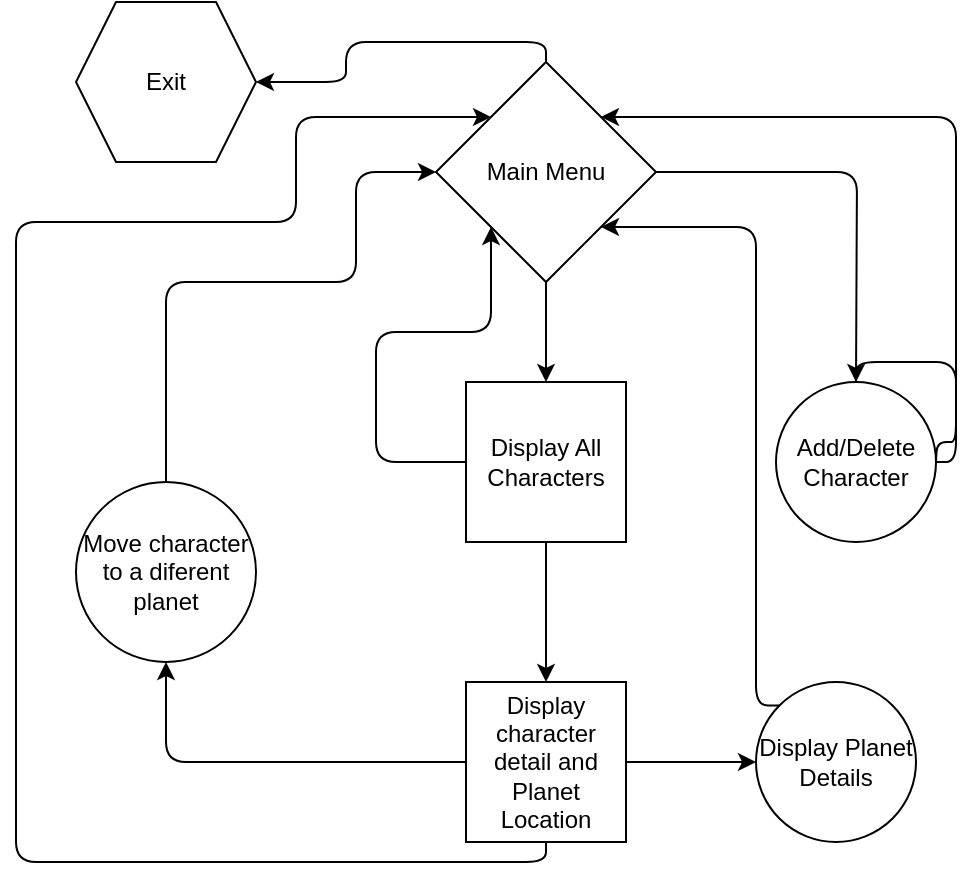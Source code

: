 <mxfile>
    <diagram id="CFVsGPnKbxbBmObIwpGU" name="Page-1">
        <mxGraphModel dx="574" dy="515" grid="1" gridSize="10" guides="1" tooltips="1" connect="1" arrows="1" fold="1" page="1" pageScale="1" pageWidth="850" pageHeight="1100" math="0" shadow="0">
            <root>
                <mxCell id="0"/>
                <mxCell id="1" parent="0"/>
                <mxCell id="3" style="edgeStyle=none;html=1;exitX=0.5;exitY=1;exitDx=0;exitDy=0;" parent="1" source="2" target="4" edge="1">
                    <mxGeometry relative="1" as="geometry">
                        <mxPoint x="345" y="240" as="targetPoint"/>
                    </mxGeometry>
                </mxCell>
                <mxCell id="5" style="edgeStyle=orthogonalEdgeStyle;html=1;exitX=1;exitY=0.5;exitDx=0;exitDy=0;entryX=0.5;entryY=0;entryDx=0;entryDy=0;" parent="1" source="2" edge="1">
                    <mxGeometry relative="1" as="geometry">
                        <mxPoint x="500" y="200" as="targetPoint"/>
                    </mxGeometry>
                </mxCell>
                <mxCell id="9" style="edgeStyle=orthogonalEdgeStyle;html=1;entryX=1;entryY=0.5;entryDx=0;entryDy=0;exitX=0.5;exitY=0;exitDx=0;exitDy=0;" parent="1" source="2" target="8" edge="1">
                    <mxGeometry relative="1" as="geometry"/>
                </mxCell>
                <mxCell id="2" value="Main Menu&lt;br&gt;" style="rhombus;whiteSpace=wrap;html=1;" parent="1" vertex="1">
                    <mxGeometry x="290" y="40" width="110" height="110" as="geometry"/>
                </mxCell>
                <mxCell id="11" style="edgeStyle=orthogonalEdgeStyle;html=1;exitX=0.5;exitY=1;exitDx=0;exitDy=0;" parent="1" source="4" target="12" edge="1">
                    <mxGeometry relative="1" as="geometry">
                        <mxPoint x="240" y="300" as="targetPoint"/>
                    </mxGeometry>
                </mxCell>
                <mxCell id="27" style="edgeStyle=orthogonalEdgeStyle;html=1;exitX=0;exitY=0.5;exitDx=0;exitDy=0;entryX=0;entryY=1;entryDx=0;entryDy=0;" edge="1" parent="1" source="4" target="2">
                    <mxGeometry relative="1" as="geometry">
                        <Array as="points">
                            <mxPoint x="260" y="240"/>
                            <mxPoint x="260" y="175"/>
                            <mxPoint x="318" y="175"/>
                        </Array>
                    </mxGeometry>
                </mxCell>
                <mxCell id="4" value="Display All Characters" style="whiteSpace=wrap;html=1;aspect=fixed;" parent="1" vertex="1">
                    <mxGeometry x="305" y="200" width="80" height="80" as="geometry"/>
                </mxCell>
                <mxCell id="7" style="edgeStyle=orthogonalEdgeStyle;html=1;exitX=1;exitY=0.5;exitDx=0;exitDy=0;entryX=1;entryY=0;entryDx=0;entryDy=0;startArrow=none;" parent="1" source="24" target="2" edge="1">
                    <mxGeometry relative="1" as="geometry">
                        <mxPoint x="540" y="240" as="sourcePoint"/>
                        <Array as="points">
                            <mxPoint x="550" y="240"/>
                            <mxPoint x="550" y="68"/>
                        </Array>
                    </mxGeometry>
                </mxCell>
                <mxCell id="8" value="Exit" style="shape=hexagon;perimeter=hexagonPerimeter2;whiteSpace=wrap;html=1;fixedSize=1;" parent="1" vertex="1">
                    <mxGeometry x="110" y="10" width="90" height="80" as="geometry"/>
                </mxCell>
                <mxCell id="15" style="edgeStyle=orthogonalEdgeStyle;html=1;exitX=1;exitY=0.5;exitDx=0;exitDy=0;" parent="1" source="12" target="16" edge="1">
                    <mxGeometry relative="1" as="geometry">
                        <mxPoint x="440" y="390" as="targetPoint"/>
                    </mxGeometry>
                </mxCell>
                <mxCell id="20" style="edgeStyle=orthogonalEdgeStyle;html=1;exitX=0;exitY=0.5;exitDx=0;exitDy=0;" parent="1" source="12" target="21" edge="1">
                    <mxGeometry relative="1" as="geometry">
                        <mxPoint x="210" y="390" as="targetPoint"/>
                    </mxGeometry>
                </mxCell>
                <mxCell id="26" style="edgeStyle=orthogonalEdgeStyle;html=1;exitX=0.5;exitY=1;exitDx=0;exitDy=0;entryX=0;entryY=0;entryDx=0;entryDy=0;" edge="1" parent="1" source="12" target="2">
                    <mxGeometry relative="1" as="geometry">
                        <Array as="points">
                            <mxPoint x="345" y="440"/>
                            <mxPoint x="80" y="440"/>
                            <mxPoint x="80" y="120"/>
                            <mxPoint x="220" y="120"/>
                            <mxPoint x="220" y="68"/>
                        </Array>
                    </mxGeometry>
                </mxCell>
                <mxCell id="12" value="Display character detail and Planet Location" style="whiteSpace=wrap;html=1;aspect=fixed;" parent="1" vertex="1">
                    <mxGeometry x="305" y="350" width="80" height="80" as="geometry"/>
                </mxCell>
                <mxCell id="19" style="edgeStyle=orthogonalEdgeStyle;html=1;exitX=0;exitY=0;exitDx=0;exitDy=0;entryX=1;entryY=1;entryDx=0;entryDy=0;" parent="1" source="16" target="2" edge="1">
                    <mxGeometry relative="1" as="geometry">
                        <Array as="points">
                            <mxPoint x="450" y="362"/>
                            <mxPoint x="450" y="123"/>
                        </Array>
                    </mxGeometry>
                </mxCell>
                <mxCell id="16" value="Display Planet Details" style="ellipse;whiteSpace=wrap;html=1;aspect=fixed;" parent="1" vertex="1">
                    <mxGeometry x="450" y="350" width="80" height="80" as="geometry"/>
                </mxCell>
                <mxCell id="22" style="edgeStyle=orthogonalEdgeStyle;html=1;exitX=0.5;exitY=0;exitDx=0;exitDy=0;entryX=0;entryY=0.5;entryDx=0;entryDy=0;" parent="1" source="21" target="2" edge="1">
                    <mxGeometry relative="1" as="geometry">
                        <Array as="points">
                            <mxPoint x="155" y="150"/>
                            <mxPoint x="250" y="150"/>
                            <mxPoint x="250" y="95"/>
                        </Array>
                        <mxPoint x="280" y="95" as="targetPoint"/>
                    </mxGeometry>
                </mxCell>
                <mxCell id="21" value="Move character to a diferent planet" style="ellipse;whiteSpace=wrap;html=1;aspect=fixed;" parent="1" vertex="1">
                    <mxGeometry x="110" y="250" width="90" height="90" as="geometry"/>
                </mxCell>
                <mxCell id="25" value="" style="edgeStyle=orthogonalEdgeStyle;html=1;exitX=1;exitY=0.5;exitDx=0;exitDy=0;entryX=0.5;entryY=0;entryDx=0;entryDy=0;endArrow=none;" edge="1" parent="1" target="24">
                    <mxGeometry relative="1" as="geometry">
                        <mxPoint x="540" y="240" as="sourcePoint"/>
                        <mxPoint x="345" y="40" as="targetPoint"/>
                    </mxGeometry>
                </mxCell>
                <mxCell id="24" value="Add/Delete&lt;br&gt;Character" style="ellipse;whiteSpace=wrap;html=1;aspect=fixed;" vertex="1" parent="1">
                    <mxGeometry x="460" y="200" width="80" height="80" as="geometry"/>
                </mxCell>
            </root>
        </mxGraphModel>
    </diagram>
</mxfile>